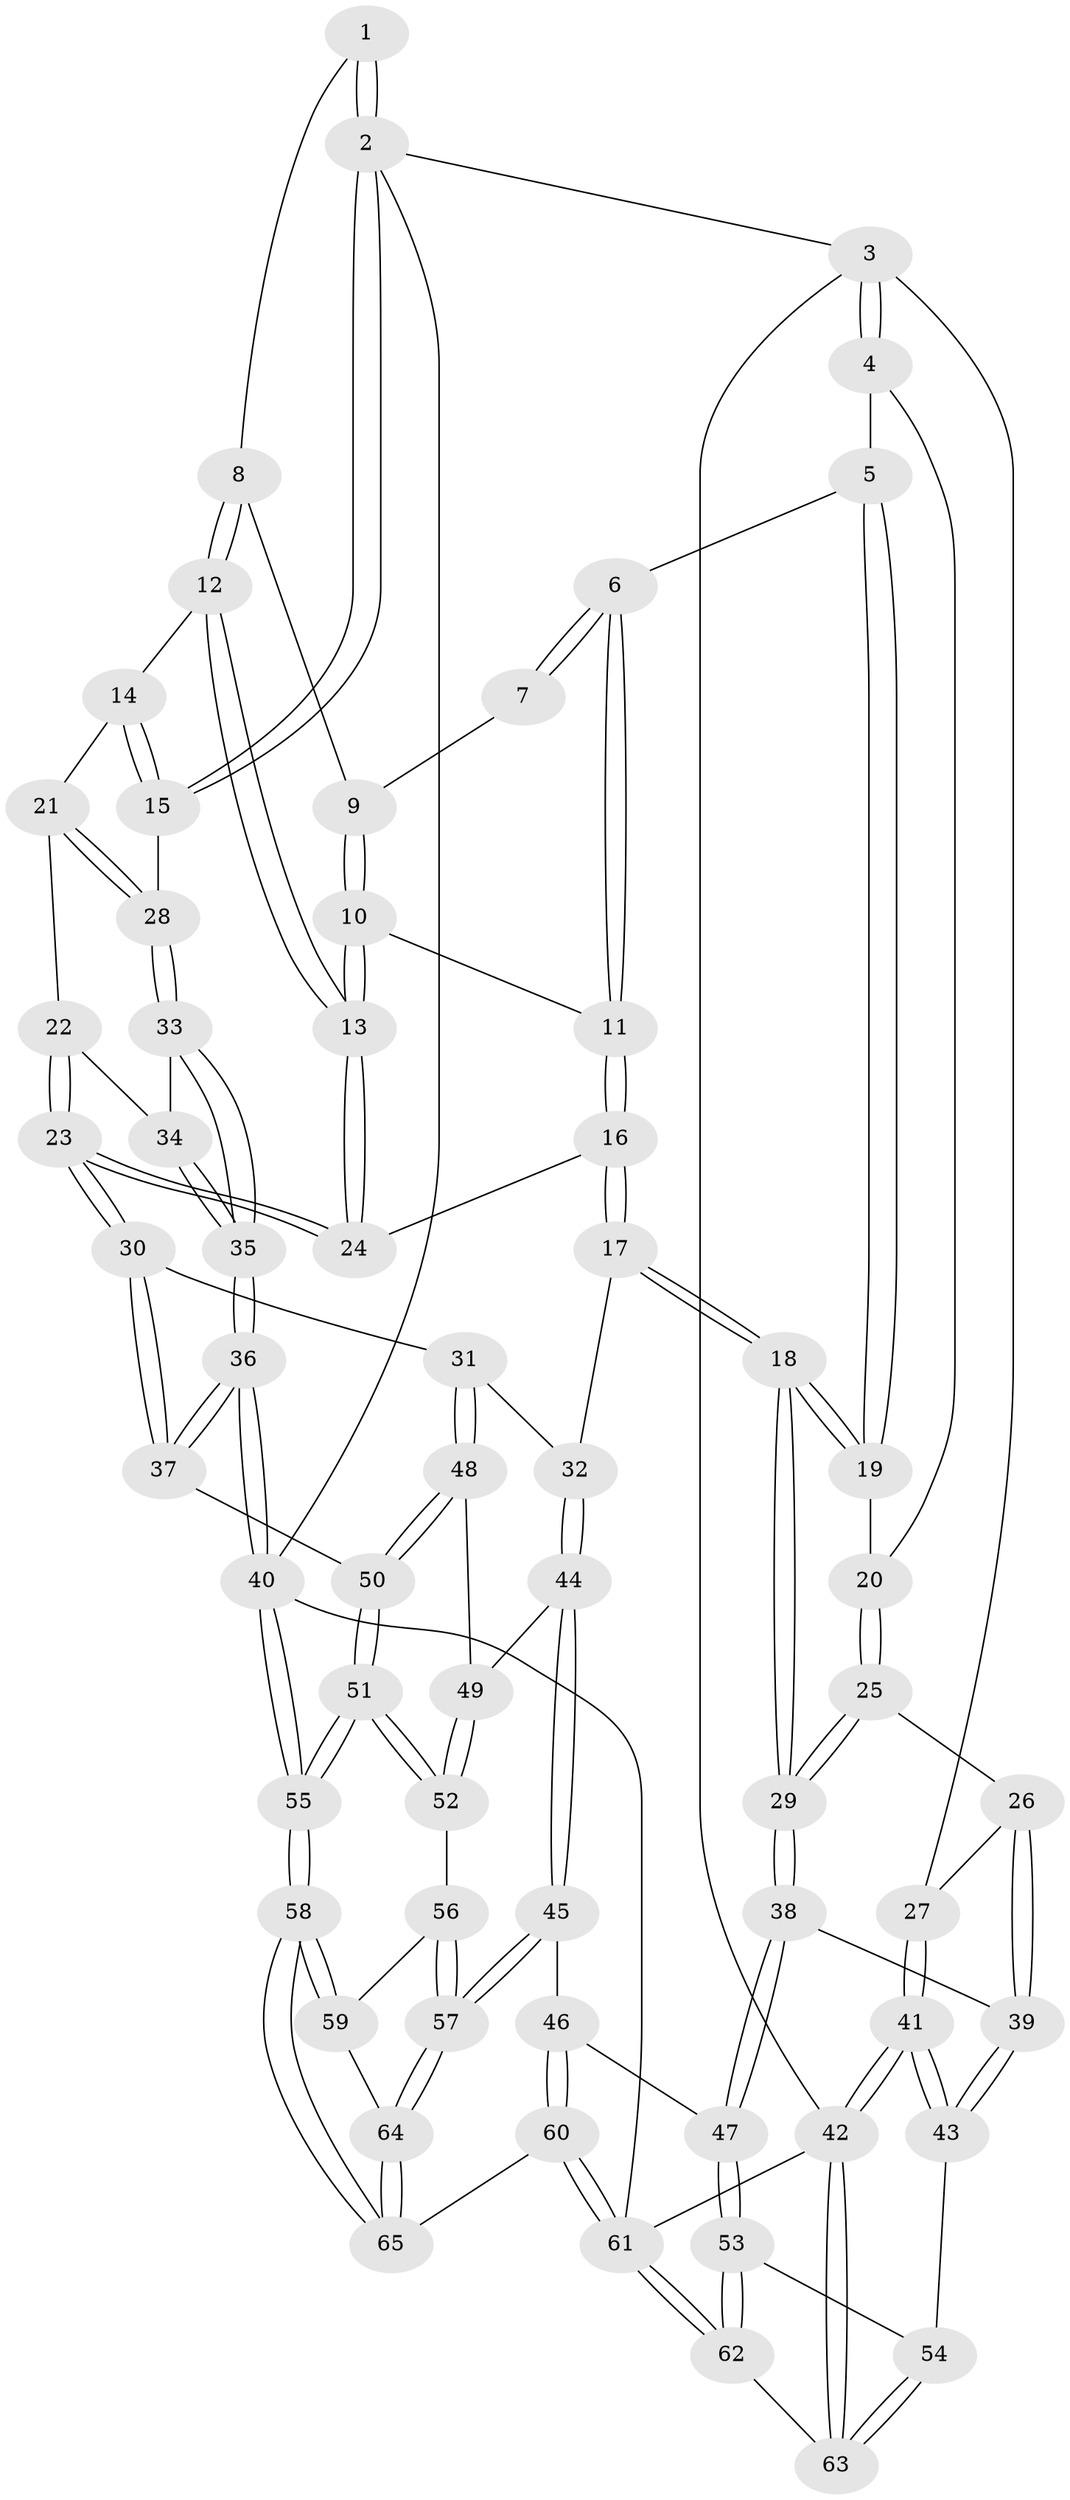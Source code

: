 // coarse degree distribution, {9: 0.038461538461538464, 4: 0.2692307692307692, 5: 0.3076923076923077, 3: 0.23076923076923078, 7: 0.11538461538461539, 2: 0.038461538461538464}
// Generated by graph-tools (version 1.1) at 2025/21/03/04/25 18:21:21]
// undirected, 65 vertices, 159 edges
graph export_dot {
graph [start="1"]
  node [color=gray90,style=filled];
  1 [pos="+0.8439967079690406+0"];
  2 [pos="+1+0"];
  3 [pos="+0+0"];
  4 [pos="+0.011900570884741725+0"];
  5 [pos="+0.4646599653890181+0"];
  6 [pos="+0.5755865196657053+0"];
  7 [pos="+0.7636205570358703+0"];
  8 [pos="+0.8733762210246795+0.0828064120373342"];
  9 [pos="+0.8136282259495156+0.08159331578459504"];
  10 [pos="+0.7268103572983641+0.1392919175444645"];
  11 [pos="+0.6366385364699403+0.08166562410741886"];
  12 [pos="+0.8850064881276065+0.12248287247412312"];
  13 [pos="+0.7793381819421665+0.18225294703070147"];
  14 [pos="+0.9235758708157318+0.13664137527468398"];
  15 [pos="+1+0"];
  16 [pos="+0.5744103737157752+0.261784329904599"];
  17 [pos="+0.4506629830283076+0.3915725426071931"];
  18 [pos="+0.4250911532603557+0.3901412510307537"];
  19 [pos="+0.3691553610713356+0.23081355933650308"];
  20 [pos="+0.1927314630303103+0.1548285206420042"];
  21 [pos="+0.9183372305385158+0.25314196237719405"];
  22 [pos="+0.8487901043449061+0.32921765439972955"];
  23 [pos="+0.8239159853723905+0.33554795916460434"];
  24 [pos="+0.813436160640731+0.3210474512340214"];
  25 [pos="+0.10538666986004808+0.3426814420010665"];
  26 [pos="+0+0.35078199342615946"];
  27 [pos="+0+0.31048093256831033"];
  28 [pos="+1+0.1856017415971694"];
  29 [pos="+0.32293337574493575+0.45506069339154576"];
  30 [pos="+0.8188481320342305+0.3498532668342521"];
  31 [pos="+0.6214018344698289+0.4978467796937216"];
  32 [pos="+0.4566162036983276+0.3960261026790439"];
  33 [pos="+1+0.24064911389417742"];
  34 [pos="+0.911737788715161+0.3480518959384496"];
  35 [pos="+1+0.6316756524583078"];
  36 [pos="+1+0.6498983153044009"];
  37 [pos="+0.923304239849562+0.6240573239973235"];
  38 [pos="+0.2639446234610793+0.6264277875918044"];
  39 [pos="+0.10944473520267668+0.631754822391902"];
  40 [pos="+1+1"];
  41 [pos="+0+0.7413380258904512"];
  42 [pos="+0+0.8546910896668063"];
  43 [pos="+0+0.7357771477593471"];
  44 [pos="+0.5016706811552916+0.7490340932812495"];
  45 [pos="+0.48997202281090707+0.7715738832204022"];
  46 [pos="+0.3416291200270669+0.7340022186698555"];
  47 [pos="+0.2990925620230238+0.7101258243076856"];
  48 [pos="+0.6218791065898721+0.4989359646655167"];
  49 [pos="+0.5825671122872859+0.6375337162424333"];
  50 [pos="+0.8326570388492411+0.6571142085164099"];
  51 [pos="+0.770755092431849+0.7548637499758395"];
  52 [pos="+0.7536899351115789+0.7604888558083944"];
  53 [pos="+0.23959645230942445+0.7951062336350183"];
  54 [pos="+0.02816072125493613+0.815874837330033"];
  55 [pos="+1+1"];
  56 [pos="+0.7157532876330938+0.7823623724676515"];
  57 [pos="+0.503591631149297+0.7883578607790812"];
  58 [pos="+0.7948178599554476+1"];
  59 [pos="+0.6880778601610035+0.8737761430971396"];
  60 [pos="+0.37191511698472973+1"];
  61 [pos="+0.24753172873757515+1"];
  62 [pos="+0.1781825690445374+1"];
  63 [pos="+0.15345847660199025+0.9923249898553518"];
  64 [pos="+0.5229390256117269+0.9512009736114115"];
  65 [pos="+0.5007342106619265+1"];
  1 -- 2;
  1 -- 2;
  1 -- 8;
  2 -- 3;
  2 -- 15;
  2 -- 15;
  2 -- 40;
  3 -- 4;
  3 -- 4;
  3 -- 27;
  3 -- 42;
  4 -- 5;
  4 -- 20;
  5 -- 6;
  5 -- 19;
  5 -- 19;
  6 -- 7;
  6 -- 7;
  6 -- 11;
  6 -- 11;
  7 -- 9;
  8 -- 9;
  8 -- 12;
  8 -- 12;
  9 -- 10;
  9 -- 10;
  10 -- 11;
  10 -- 13;
  10 -- 13;
  11 -- 16;
  11 -- 16;
  12 -- 13;
  12 -- 13;
  12 -- 14;
  13 -- 24;
  13 -- 24;
  14 -- 15;
  14 -- 15;
  14 -- 21;
  15 -- 28;
  16 -- 17;
  16 -- 17;
  16 -- 24;
  17 -- 18;
  17 -- 18;
  17 -- 32;
  18 -- 19;
  18 -- 19;
  18 -- 29;
  18 -- 29;
  19 -- 20;
  20 -- 25;
  20 -- 25;
  21 -- 22;
  21 -- 28;
  21 -- 28;
  22 -- 23;
  22 -- 23;
  22 -- 34;
  23 -- 24;
  23 -- 24;
  23 -- 30;
  23 -- 30;
  25 -- 26;
  25 -- 29;
  25 -- 29;
  26 -- 27;
  26 -- 39;
  26 -- 39;
  27 -- 41;
  27 -- 41;
  28 -- 33;
  28 -- 33;
  29 -- 38;
  29 -- 38;
  30 -- 31;
  30 -- 37;
  30 -- 37;
  31 -- 32;
  31 -- 48;
  31 -- 48;
  32 -- 44;
  32 -- 44;
  33 -- 34;
  33 -- 35;
  33 -- 35;
  34 -- 35;
  34 -- 35;
  35 -- 36;
  35 -- 36;
  36 -- 37;
  36 -- 37;
  36 -- 40;
  36 -- 40;
  37 -- 50;
  38 -- 39;
  38 -- 47;
  38 -- 47;
  39 -- 43;
  39 -- 43;
  40 -- 55;
  40 -- 55;
  40 -- 61;
  41 -- 42;
  41 -- 42;
  41 -- 43;
  41 -- 43;
  42 -- 63;
  42 -- 63;
  42 -- 61;
  43 -- 54;
  44 -- 45;
  44 -- 45;
  44 -- 49;
  45 -- 46;
  45 -- 57;
  45 -- 57;
  46 -- 47;
  46 -- 60;
  46 -- 60;
  47 -- 53;
  47 -- 53;
  48 -- 49;
  48 -- 50;
  48 -- 50;
  49 -- 52;
  49 -- 52;
  50 -- 51;
  50 -- 51;
  51 -- 52;
  51 -- 52;
  51 -- 55;
  51 -- 55;
  52 -- 56;
  53 -- 54;
  53 -- 62;
  53 -- 62;
  54 -- 63;
  54 -- 63;
  55 -- 58;
  55 -- 58;
  56 -- 57;
  56 -- 57;
  56 -- 59;
  57 -- 64;
  57 -- 64;
  58 -- 59;
  58 -- 59;
  58 -- 65;
  58 -- 65;
  59 -- 64;
  60 -- 61;
  60 -- 61;
  60 -- 65;
  61 -- 62;
  61 -- 62;
  62 -- 63;
  64 -- 65;
  64 -- 65;
}
